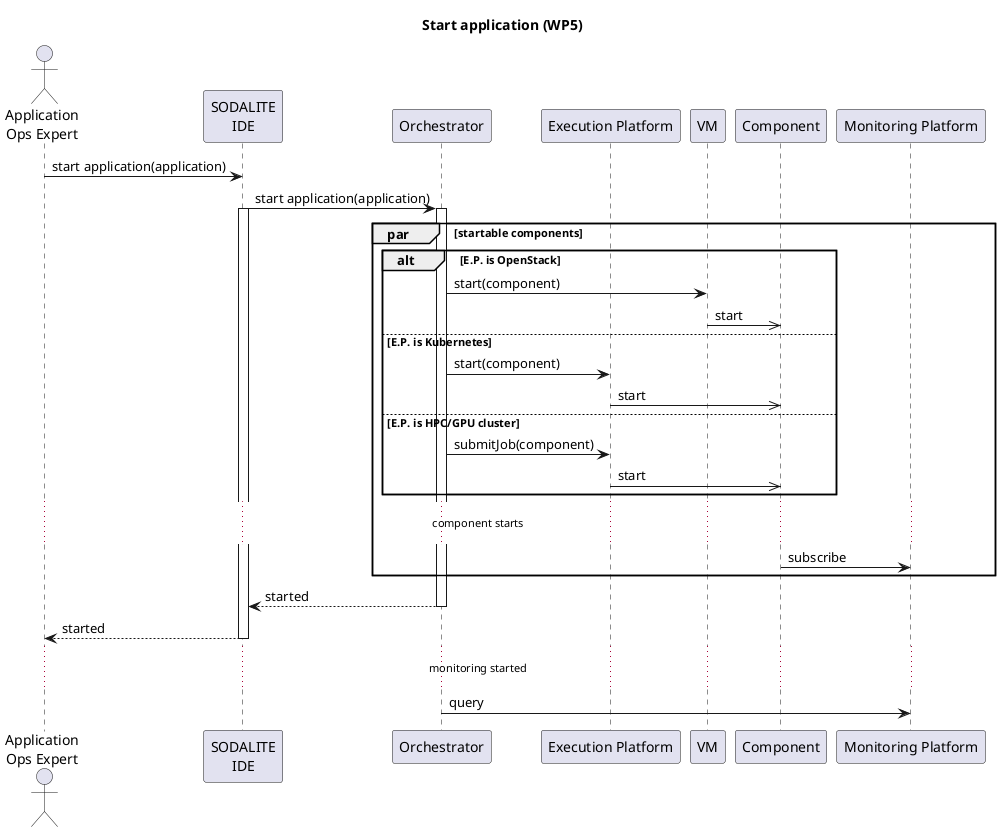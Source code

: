 @startuml

title Start application (WP5)

actor "Application\nOps Expert" as ops
participant "SODALITE\nIDE" as ide
participant  Orchestrator as orch
participant "Execution Platform" as res
participant "VM" as VM
participant "Component" as lre
participant "Monitoring Platform" as mon

ops->ide: start application(application)

ide->orch: start application(application)
activate ide

activate orch
par startable components
  alt E.P. is OpenStack
    orch->VM: start(component)
    VM->>lre: start
  else E.P. is Kubernetes
    orch->res: start(component)
    res->>lre: start
  else  E.P. is HPC/GPU cluster
    orch->res: submitJob(component)
    res->>lre: start
  end

  ...component starts...
  lre->mon: subscribe
end

orch-->ide: started
deactivate orch

ide-->ops: started
deactivate ide

...monitoring started...
orch->mon: query

@enduml
